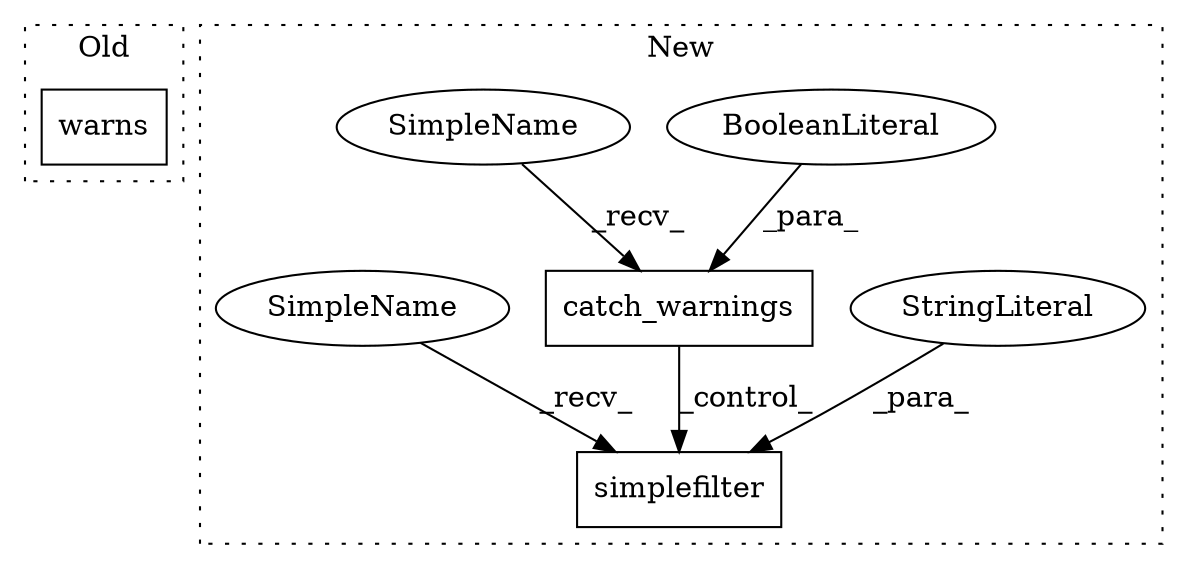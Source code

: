 digraph G {
subgraph cluster0 {
1 [label="warns" a="32" s="1259,1269" l="6,1" shape="box"];
label = "Old";
style="dotted";
}
subgraph cluster1 {
2 [label="catch_warnings" a="32" s="1345,1364" l="15,1" shape="box"];
3 [label="simplefilter" a="32" s="1419,1440" l="13,1" shape="box"];
4 [label="StringLiteral" a="45" s="1432" l="8" shape="ellipse"];
5 [label="BooleanLiteral" a="9" s="1360" l="4" shape="ellipse"];
6 [label="SimpleName" a="42" s="1336" l="8" shape="ellipse"];
7 [label="SimpleName" a="42" s="1410" l="8" shape="ellipse"];
label = "New";
style="dotted";
}
2 -> 3 [label="_control_"];
4 -> 3 [label="_para_"];
5 -> 2 [label="_para_"];
6 -> 2 [label="_recv_"];
7 -> 3 [label="_recv_"];
}